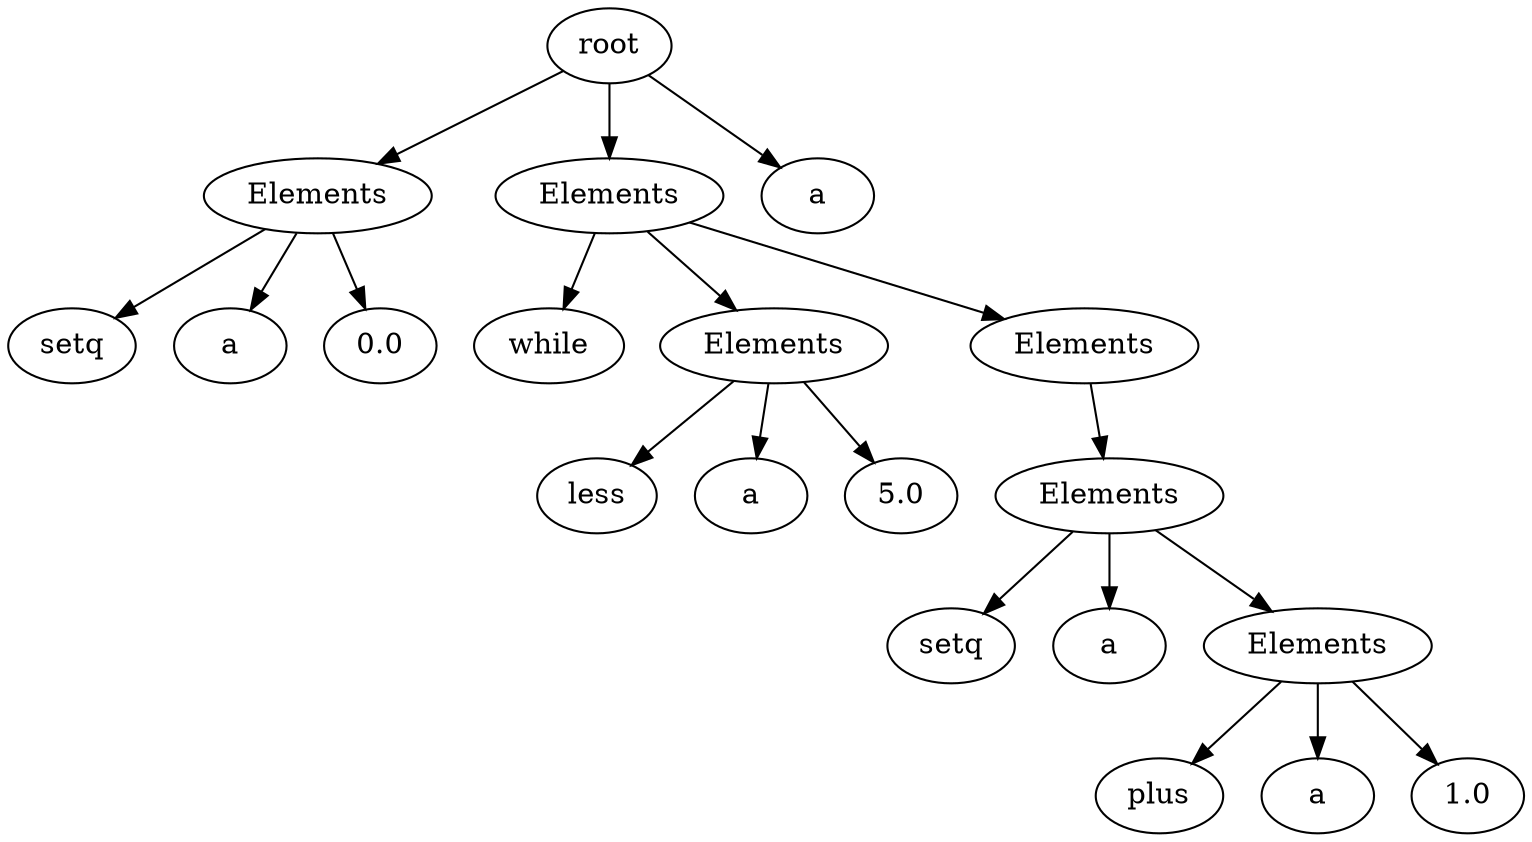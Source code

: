 digraph G{0[label="root"];1[label="Elements"];0->1;2[label="Elements"];0->2;3[label="a"];0->3;4[label="setq"];1->4;5[label="a"];1->5;6[label="0.0"];1->6;7[label="while"];2->7;8[label="Elements"];2->8;9[label="Elements"];2->9;10[label="less"];8->10;11[label="a"];8->11;12[label="5.0"];8->12;13[label="Elements"];9->13;14[label="setq"];13->14;15[label="a"];13->15;16[label="Elements"];13->16;17[label="plus"];16->17;18[label="a"];16->18;19[label="1.0"];16->19;}